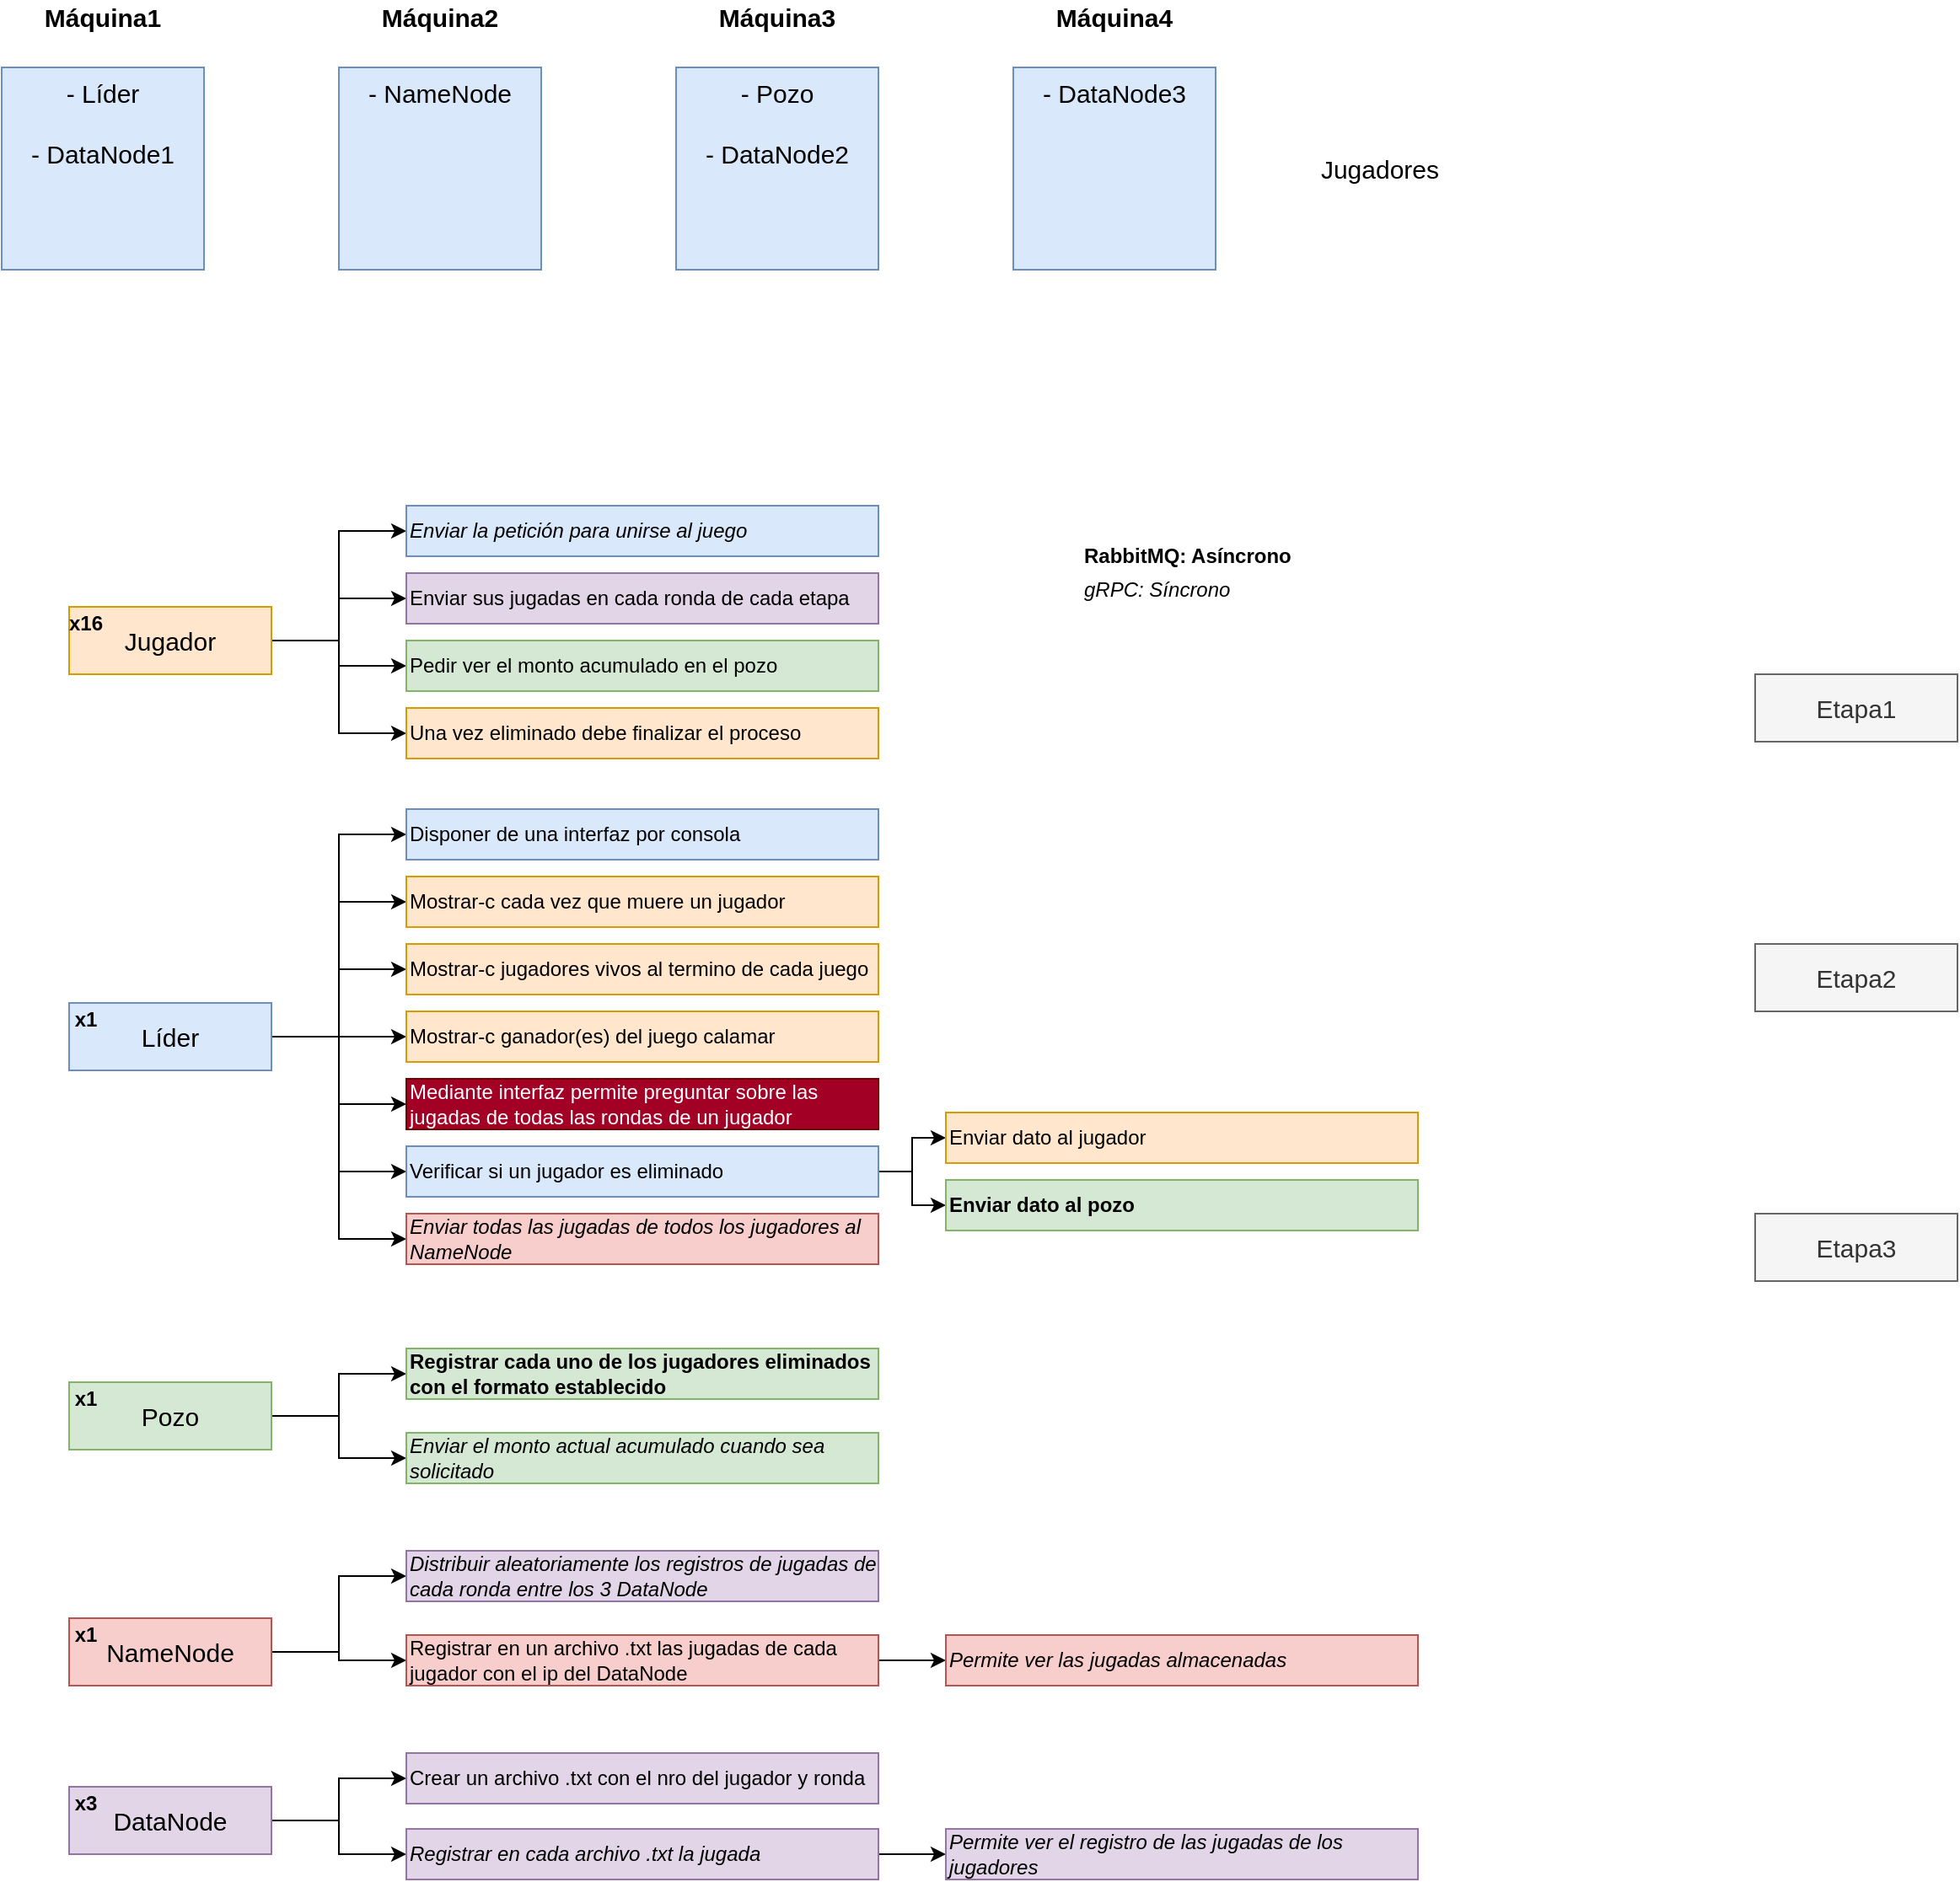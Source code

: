 <mxfile version="13.7.9" type="device"><diagram id="AY4dc6e10sY11S_UekSg" name="Página-1"><mxGraphModel dx="1080" dy="544" grid="1" gridSize="10" guides="1" tooltips="1" connect="1" arrows="1" fold="1" page="1" pageScale="1" pageWidth="4681" pageHeight="3300" math="0" shadow="0"><root><mxCell id="0"/><mxCell id="1" parent="0"/><mxCell id="e9qLt4-oA66z_KBG-B5x-2" value="Máquina1" style="text;html=1;strokeColor=none;fillColor=none;align=center;verticalAlign=middle;whiteSpace=wrap;rounded=0;fontSize=15;fontStyle=1" vertex="1" parent="1"><mxGeometry x="140" y="80" width="80" height="20" as="geometry"/></mxCell><mxCell id="e9qLt4-oA66z_KBG-B5x-3" value="Máquina2" style="text;html=1;strokeColor=none;fillColor=none;align=center;verticalAlign=middle;whiteSpace=wrap;rounded=0;fontSize=15;fontStyle=1" vertex="1" parent="1"><mxGeometry x="340" y="80" width="80" height="20" as="geometry"/></mxCell><mxCell id="e9qLt4-oA66z_KBG-B5x-4" value="Máquina3" style="text;html=1;strokeColor=none;fillColor=none;align=center;verticalAlign=middle;whiteSpace=wrap;rounded=0;fontSize=15;fontStyle=1" vertex="1" parent="1"><mxGeometry x="540" y="80" width="80" height="20" as="geometry"/></mxCell><mxCell id="e9qLt4-oA66z_KBG-B5x-5" value="Máquina4" style="text;html=1;strokeColor=none;fillColor=none;align=center;verticalAlign=middle;whiteSpace=wrap;rounded=0;fontSize=15;fontStyle=1" vertex="1" parent="1"><mxGeometry x="740" y="80" width="80" height="20" as="geometry"/></mxCell><mxCell id="e9qLt4-oA66z_KBG-B5x-6" value="- Líder&lt;br&gt;&lt;br&gt;- DataNode1" style="rounded=0;whiteSpace=wrap;html=1;fontSize=15;fontStyle=0;fillColor=#dae8fc;strokeColor=#6c8ebf;verticalAlign=top;" vertex="1" parent="1"><mxGeometry x="120" y="120" width="120" height="120" as="geometry"/></mxCell><mxCell id="e9qLt4-oA66z_KBG-B5x-7" value="- NameNode" style="rounded=0;whiteSpace=wrap;html=1;fontSize=15;fontStyle=0;fillColor=#dae8fc;strokeColor=#6c8ebf;verticalAlign=top;" vertex="1" parent="1"><mxGeometry x="320" y="120" width="120" height="120" as="geometry"/></mxCell><mxCell id="e9qLt4-oA66z_KBG-B5x-8" value="- Pozo&lt;br&gt;&lt;br&gt;- DataNode2" style="rounded=0;whiteSpace=wrap;html=1;fontSize=15;fontStyle=0;fillColor=#dae8fc;strokeColor=#6c8ebf;verticalAlign=top;" vertex="1" parent="1"><mxGeometry x="520" y="120" width="120" height="120" as="geometry"/></mxCell><mxCell id="e9qLt4-oA66z_KBG-B5x-9" value="- DataNode3" style="rounded=0;whiteSpace=wrap;html=1;fontSize=15;fontStyle=0;fillColor=#dae8fc;strokeColor=#6c8ebf;verticalAlign=top;" vertex="1" parent="1"><mxGeometry x="720" y="120" width="120" height="120" as="geometry"/></mxCell><mxCell id="e9qLt4-oA66z_KBG-B5x-10" value="Jugadores" style="text;html=1;strokeColor=none;fillColor=none;align=center;verticalAlign=middle;whiteSpace=wrap;rounded=0;fontSize=15;" vertex="1" parent="1"><mxGeometry x="900" y="170" width="75" height="20" as="geometry"/></mxCell><mxCell id="e9qLt4-oA66z_KBG-B5x-45" style="edgeStyle=orthogonalEdgeStyle;rounded=0;orthogonalLoop=1;jettySize=auto;html=1;exitX=1;exitY=0.5;exitDx=0;exitDy=0;entryX=0;entryY=0.5;entryDx=0;entryDy=0;fontSize=12;" edge="1" parent="1" source="e9qLt4-oA66z_KBG-B5x-11" target="e9qLt4-oA66z_KBG-B5x-33"><mxGeometry relative="1" as="geometry"/></mxCell><mxCell id="e9qLt4-oA66z_KBG-B5x-46" style="edgeStyle=orthogonalEdgeStyle;rounded=0;orthogonalLoop=1;jettySize=auto;html=1;exitX=1;exitY=0.5;exitDx=0;exitDy=0;entryX=0;entryY=0.5;entryDx=0;entryDy=0;fontSize=12;" edge="1" parent="1" source="e9qLt4-oA66z_KBG-B5x-11" target="e9qLt4-oA66z_KBG-B5x-35"><mxGeometry relative="1" as="geometry"/></mxCell><mxCell id="e9qLt4-oA66z_KBG-B5x-47" style="edgeStyle=orthogonalEdgeStyle;rounded=0;orthogonalLoop=1;jettySize=auto;html=1;exitX=1;exitY=0.5;exitDx=0;exitDy=0;entryX=0;entryY=0.5;entryDx=0;entryDy=0;fontSize=12;" edge="1" parent="1" source="e9qLt4-oA66z_KBG-B5x-11" target="e9qLt4-oA66z_KBG-B5x-36"><mxGeometry relative="1" as="geometry"/></mxCell><mxCell id="e9qLt4-oA66z_KBG-B5x-48" style="edgeStyle=orthogonalEdgeStyle;rounded=0;orthogonalLoop=1;jettySize=auto;html=1;exitX=1;exitY=0.5;exitDx=0;exitDy=0;entryX=0;entryY=0.5;entryDx=0;entryDy=0;fontSize=12;" edge="1" parent="1" source="e9qLt4-oA66z_KBG-B5x-11" target="e9qLt4-oA66z_KBG-B5x-37"><mxGeometry relative="1" as="geometry"/></mxCell><mxCell id="e9qLt4-oA66z_KBG-B5x-49" style="edgeStyle=orthogonalEdgeStyle;rounded=0;orthogonalLoop=1;jettySize=auto;html=1;exitX=1;exitY=0.5;exitDx=0;exitDy=0;entryX=0;entryY=0.5;entryDx=0;entryDy=0;fontSize=12;" edge="1" parent="1" source="e9qLt4-oA66z_KBG-B5x-11" target="e9qLt4-oA66z_KBG-B5x-38"><mxGeometry relative="1" as="geometry"/></mxCell><mxCell id="e9qLt4-oA66z_KBG-B5x-50" style="edgeStyle=orthogonalEdgeStyle;rounded=0;orthogonalLoop=1;jettySize=auto;html=1;exitX=1;exitY=0.5;exitDx=0;exitDy=0;entryX=0;entryY=0.5;entryDx=0;entryDy=0;fontSize=12;" edge="1" parent="1" source="e9qLt4-oA66z_KBG-B5x-11" target="e9qLt4-oA66z_KBG-B5x-39"><mxGeometry relative="1" as="geometry"/></mxCell><mxCell id="e9qLt4-oA66z_KBG-B5x-51" style="edgeStyle=orthogonalEdgeStyle;rounded=0;orthogonalLoop=1;jettySize=auto;html=1;exitX=1;exitY=0.5;exitDx=0;exitDy=0;entryX=0;entryY=0.5;entryDx=0;entryDy=0;fontSize=12;" edge="1" parent="1" source="e9qLt4-oA66z_KBG-B5x-11" target="e9qLt4-oA66z_KBG-B5x-44"><mxGeometry relative="1" as="geometry"/></mxCell><mxCell id="e9qLt4-oA66z_KBG-B5x-11" value="Líder" style="rounded=0;whiteSpace=wrap;html=1;fontSize=15;fillColor=#dae8fc;strokeColor=#6c8ebf;" vertex="1" parent="1"><mxGeometry x="160" y="675" width="120" height="40" as="geometry"/></mxCell><mxCell id="e9qLt4-oA66z_KBG-B5x-58" style="edgeStyle=orthogonalEdgeStyle;rounded=0;orthogonalLoop=1;jettySize=auto;html=1;exitX=1;exitY=0.5;exitDx=0;exitDy=0;entryX=0;entryY=0.5;entryDx=0;entryDy=0;fontSize=12;" edge="1" parent="1" source="e9qLt4-oA66z_KBG-B5x-12" target="e9qLt4-oA66z_KBG-B5x-56"><mxGeometry relative="1" as="geometry"/></mxCell><mxCell id="e9qLt4-oA66z_KBG-B5x-62" style="edgeStyle=orthogonalEdgeStyle;rounded=0;orthogonalLoop=1;jettySize=auto;html=1;exitX=1;exitY=0.5;exitDx=0;exitDy=0;entryX=0;entryY=0.5;entryDx=0;entryDy=0;fontSize=12;" edge="1" parent="1" source="e9qLt4-oA66z_KBG-B5x-12" target="e9qLt4-oA66z_KBG-B5x-55"><mxGeometry relative="1" as="geometry"/></mxCell><mxCell id="e9qLt4-oA66z_KBG-B5x-12" value="Pozo" style="rounded=0;whiteSpace=wrap;html=1;fontSize=15;fillColor=#d5e8d4;strokeColor=#82b366;" vertex="1" parent="1"><mxGeometry x="160" y="900" width="120" height="40" as="geometry"/></mxCell><mxCell id="e9qLt4-oA66z_KBG-B5x-24" style="edgeStyle=orthogonalEdgeStyle;rounded=0;orthogonalLoop=1;jettySize=auto;html=1;exitX=1;exitY=0.5;exitDx=0;exitDy=0;entryX=0;entryY=0.5;entryDx=0;entryDy=0;fontSize=12;" edge="1" parent="1" source="e9qLt4-oA66z_KBG-B5x-13" target="e9qLt4-oA66z_KBG-B5x-17"><mxGeometry relative="1" as="geometry"/></mxCell><mxCell id="e9qLt4-oA66z_KBG-B5x-27" style="edgeStyle=orthogonalEdgeStyle;rounded=0;orthogonalLoop=1;jettySize=auto;html=1;exitX=1;exitY=0.5;exitDx=0;exitDy=0;entryX=0;entryY=0.5;entryDx=0;entryDy=0;fontSize=12;" edge="1" parent="1" source="e9qLt4-oA66z_KBG-B5x-13" target="e9qLt4-oA66z_KBG-B5x-25"><mxGeometry relative="1" as="geometry"/></mxCell><mxCell id="e9qLt4-oA66z_KBG-B5x-31" style="edgeStyle=orthogonalEdgeStyle;rounded=0;orthogonalLoop=1;jettySize=auto;html=1;exitX=1;exitY=0.5;exitDx=0;exitDy=0;fontSize=12;" edge="1" parent="1" source="e9qLt4-oA66z_KBG-B5x-13" target="e9qLt4-oA66z_KBG-B5x-30"><mxGeometry relative="1" as="geometry"/></mxCell><mxCell id="e9qLt4-oA66z_KBG-B5x-32" style="edgeStyle=orthogonalEdgeStyle;rounded=0;orthogonalLoop=1;jettySize=auto;html=1;exitX=1;exitY=0.5;exitDx=0;exitDy=0;entryX=0;entryY=0.5;entryDx=0;entryDy=0;fontSize=12;" edge="1" parent="1" source="e9qLt4-oA66z_KBG-B5x-13" target="e9qLt4-oA66z_KBG-B5x-29"><mxGeometry relative="1" as="geometry"/></mxCell><mxCell id="e9qLt4-oA66z_KBG-B5x-13" value="Jugador" style="rounded=0;whiteSpace=wrap;html=1;fontSize=15;fillColor=#ffe6cc;strokeColor=#d79b00;" vertex="1" parent="1"><mxGeometry x="160" y="440" width="120" height="40" as="geometry"/></mxCell><mxCell id="e9qLt4-oA66z_KBG-B5x-60" style="edgeStyle=orthogonalEdgeStyle;rounded=0;orthogonalLoop=1;jettySize=auto;html=1;exitX=1;exitY=0.5;exitDx=0;exitDy=0;entryX=0;entryY=0.5;entryDx=0;entryDy=0;fontSize=12;" edge="1" parent="1" source="e9qLt4-oA66z_KBG-B5x-14" target="e9qLt4-oA66z_KBG-B5x-59"><mxGeometry relative="1" as="geometry"/></mxCell><mxCell id="e9qLt4-oA66z_KBG-B5x-63" style="edgeStyle=orthogonalEdgeStyle;rounded=0;orthogonalLoop=1;jettySize=auto;html=1;exitX=1;exitY=0.5;exitDx=0;exitDy=0;fontSize=12;" edge="1" parent="1" source="e9qLt4-oA66z_KBG-B5x-14" target="e9qLt4-oA66z_KBG-B5x-61"><mxGeometry relative="1" as="geometry"/></mxCell><mxCell id="e9qLt4-oA66z_KBG-B5x-14" value="NameNode" style="rounded=0;whiteSpace=wrap;html=1;fontSize=15;fillColor=#f8cecc;strokeColor=#b85450;" vertex="1" parent="1"><mxGeometry x="160" y="1040" width="120" height="40" as="geometry"/></mxCell><mxCell id="e9qLt4-oA66z_KBG-B5x-68" style="edgeStyle=orthogonalEdgeStyle;rounded=0;orthogonalLoop=1;jettySize=auto;html=1;exitX=1;exitY=0.5;exitDx=0;exitDy=0;entryX=0;entryY=0.5;entryDx=0;entryDy=0;fontSize=12;" edge="1" parent="1" source="e9qLt4-oA66z_KBG-B5x-15" target="e9qLt4-oA66z_KBG-B5x-66"><mxGeometry relative="1" as="geometry"/></mxCell><mxCell id="e9qLt4-oA66z_KBG-B5x-69" style="edgeStyle=orthogonalEdgeStyle;rounded=0;orthogonalLoop=1;jettySize=auto;html=1;exitX=1;exitY=0.5;exitDx=0;exitDy=0;entryX=0;entryY=0.5;entryDx=0;entryDy=0;fontSize=12;" edge="1" parent="1" source="e9qLt4-oA66z_KBG-B5x-15" target="e9qLt4-oA66z_KBG-B5x-67"><mxGeometry relative="1" as="geometry"/></mxCell><mxCell id="e9qLt4-oA66z_KBG-B5x-15" value="DataNode" style="rounded=0;whiteSpace=wrap;html=1;fontSize=15;fillColor=#e1d5e7;strokeColor=#9673a6;" vertex="1" parent="1"><mxGeometry x="160" y="1140" width="120" height="40" as="geometry"/></mxCell><mxCell id="e9qLt4-oA66z_KBG-B5x-17" value="Enviar la petición para unirse al juego" style="rounded=0;whiteSpace=wrap;html=1;fontSize=12;align=left;fillColor=#dae8fc;strokeColor=#6c8ebf;fontStyle=2" vertex="1" parent="1"><mxGeometry x="360" y="380" width="280" height="30" as="geometry"/></mxCell><mxCell id="e9qLt4-oA66z_KBG-B5x-19" value="x16" style="text;html=1;strokeColor=none;fillColor=none;align=center;verticalAlign=middle;whiteSpace=wrap;rounded=0;fontSize=12;fontStyle=1" vertex="1" parent="1"><mxGeometry x="160" y="440" width="20" height="20" as="geometry"/></mxCell><mxCell id="e9qLt4-oA66z_KBG-B5x-20" value="x1" style="text;html=1;strokeColor=none;fillColor=none;align=center;verticalAlign=middle;whiteSpace=wrap;rounded=0;fontSize=12;fontStyle=1" vertex="1" parent="1"><mxGeometry x="160" y="675" width="20" height="20" as="geometry"/></mxCell><mxCell id="e9qLt4-oA66z_KBG-B5x-21" value="x1" style="text;html=1;strokeColor=none;fillColor=none;align=center;verticalAlign=middle;whiteSpace=wrap;rounded=0;fontSize=12;fontStyle=1" vertex="1" parent="1"><mxGeometry x="160" y="900" width="20" height="20" as="geometry"/></mxCell><mxCell id="e9qLt4-oA66z_KBG-B5x-22" value="x1" style="text;html=1;strokeColor=none;fillColor=none;align=center;verticalAlign=middle;whiteSpace=wrap;rounded=0;fontSize=12;fontStyle=1" vertex="1" parent="1"><mxGeometry x="160" y="1040" width="20" height="20" as="geometry"/></mxCell><mxCell id="e9qLt4-oA66z_KBG-B5x-23" value="x3" style="text;html=1;strokeColor=none;fillColor=none;align=center;verticalAlign=middle;whiteSpace=wrap;rounded=0;fontSize=12;fontStyle=1" vertex="1" parent="1"><mxGeometry x="160" y="1140" width="20" height="20" as="geometry"/></mxCell><mxCell id="e9qLt4-oA66z_KBG-B5x-25" value="Enviar sus jugadas en cada ronda de cada etapa" style="rounded=0;whiteSpace=wrap;html=1;fontSize=12;align=left;fillColor=#e1d5e7;strokeColor=#9673a6;" vertex="1" parent="1"><mxGeometry x="360" y="420" width="280" height="30" as="geometry"/></mxCell><mxCell id="e9qLt4-oA66z_KBG-B5x-29" value="Una vez eliminado debe finalizar el proceso" style="rounded=0;whiteSpace=wrap;html=1;fontSize=12;align=left;fillColor=#ffe6cc;strokeColor=#d79b00;" vertex="1" parent="1"><mxGeometry x="360" y="500" width="280" height="30" as="geometry"/></mxCell><mxCell id="e9qLt4-oA66z_KBG-B5x-30" value="Pedir ver el monto acumulado en el pozo" style="rounded=0;whiteSpace=wrap;html=1;fontSize=12;align=left;fillColor=#d5e8d4;strokeColor=#82b366;" vertex="1" parent="1"><mxGeometry x="360" y="460" width="280" height="30" as="geometry"/></mxCell><mxCell id="e9qLt4-oA66z_KBG-B5x-33" value="Disponer de una interfaz por consola" style="rounded=0;whiteSpace=wrap;html=1;fontSize=12;align=left;fillColor=#dae8fc;strokeColor=#6c8ebf;" vertex="1" parent="1"><mxGeometry x="360" y="560" width="280" height="30" as="geometry"/></mxCell><mxCell id="e9qLt4-oA66z_KBG-B5x-35" value="Mostrar-c cada vez que muere un jugador" style="rounded=0;whiteSpace=wrap;html=1;fontSize=12;align=left;fillColor=#ffe6cc;strokeColor=#d79b00;" vertex="1" parent="1"><mxGeometry x="360" y="600" width="280" height="30" as="geometry"/></mxCell><mxCell id="e9qLt4-oA66z_KBG-B5x-36" value="Mostrar-c jugadores vivos al termino de cada juego" style="rounded=0;whiteSpace=wrap;html=1;fontSize=12;align=left;fillColor=#ffe6cc;strokeColor=#d79b00;" vertex="1" parent="1"><mxGeometry x="360" y="640" width="280" height="30" as="geometry"/></mxCell><mxCell id="e9qLt4-oA66z_KBG-B5x-37" value="Mostrar-c ganador(es) del juego calamar" style="rounded=0;whiteSpace=wrap;html=1;fontSize=12;align=left;fillColor=#ffe6cc;strokeColor=#d79b00;" vertex="1" parent="1"><mxGeometry x="360" y="680" width="280" height="30" as="geometry"/></mxCell><mxCell id="e9qLt4-oA66z_KBG-B5x-38" value="Mediante interfaz permite preguntar sobre las jugadas de todas las rondas de un jugador" style="rounded=0;whiteSpace=wrap;html=1;fontSize=12;align=left;fillColor=#a20025;strokeColor=#6F0000;fontColor=#ffffff;" vertex="1" parent="1"><mxGeometry x="360" y="720" width="280" height="30" as="geometry"/></mxCell><mxCell id="e9qLt4-oA66z_KBG-B5x-42" style="edgeStyle=orthogonalEdgeStyle;rounded=0;orthogonalLoop=1;jettySize=auto;html=1;entryX=0;entryY=0.5;entryDx=0;entryDy=0;fontSize=12;" edge="1" parent="1" source="e9qLt4-oA66z_KBG-B5x-39" target="e9qLt4-oA66z_KBG-B5x-40"><mxGeometry relative="1" as="geometry"/></mxCell><mxCell id="e9qLt4-oA66z_KBG-B5x-43" style="edgeStyle=orthogonalEdgeStyle;rounded=0;orthogonalLoop=1;jettySize=auto;html=1;entryX=0;entryY=0.5;entryDx=0;entryDy=0;fontSize=12;" edge="1" parent="1" source="e9qLt4-oA66z_KBG-B5x-39" target="e9qLt4-oA66z_KBG-B5x-41"><mxGeometry relative="1" as="geometry"/></mxCell><mxCell id="e9qLt4-oA66z_KBG-B5x-39" value="Verificar si un jugador es eliminado" style="rounded=0;whiteSpace=wrap;html=1;fontSize=12;align=left;fillColor=#dae8fc;strokeColor=#6c8ebf;" vertex="1" parent="1"><mxGeometry x="360" y="760" width="280" height="30" as="geometry"/></mxCell><mxCell id="e9qLt4-oA66z_KBG-B5x-40" value="Enviar dato al jugador" style="rounded=0;whiteSpace=wrap;html=1;fontSize=12;align=left;fillColor=#ffe6cc;strokeColor=#d79b00;" vertex="1" parent="1"><mxGeometry x="680" y="740" width="280" height="30" as="geometry"/></mxCell><mxCell id="e9qLt4-oA66z_KBG-B5x-41" value="Enviar dato al pozo" style="rounded=0;whiteSpace=wrap;html=1;fontSize=12;align=left;fillColor=#d5e8d4;strokeColor=#82b366;fontStyle=1" vertex="1" parent="1"><mxGeometry x="680" y="780" width="280" height="30" as="geometry"/></mxCell><mxCell id="e9qLt4-oA66z_KBG-B5x-44" value="Enviar todas las jugadas de todos los jugadores al NameNode" style="rounded=0;whiteSpace=wrap;html=1;fontSize=12;align=left;fillColor=#f8cecc;strokeColor=#b85450;fontStyle=2" vertex="1" parent="1"><mxGeometry x="360" y="800" width="280" height="30" as="geometry"/></mxCell><mxCell id="e9qLt4-oA66z_KBG-B5x-52" value="RabbitMQ: Asíncrono" style="text;html=1;strokeColor=none;fillColor=none;align=left;verticalAlign=middle;whiteSpace=wrap;rounded=0;fontSize=12;fontStyle=1" vertex="1" parent="1"><mxGeometry x="760" y="400" width="140" height="20" as="geometry"/></mxCell><mxCell id="e9qLt4-oA66z_KBG-B5x-53" value="gRPC: Síncrono" style="text;html=1;strokeColor=none;fillColor=none;align=left;verticalAlign=middle;whiteSpace=wrap;rounded=0;fontSize=12;fontStyle=2" vertex="1" parent="1"><mxGeometry x="760" y="420" width="130" height="20" as="geometry"/></mxCell><mxCell id="e9qLt4-oA66z_KBG-B5x-55" value="Registrar cada uno de los jugadores eliminados con el formato establecido" style="rounded=0;whiteSpace=wrap;html=1;fontSize=12;align=left;fontStyle=1;fillColor=#d5e8d4;strokeColor=#82b366;" vertex="1" parent="1"><mxGeometry x="360" y="880" width="280" height="30" as="geometry"/></mxCell><mxCell id="e9qLt4-oA66z_KBG-B5x-56" value="Enviar el monto actual acumulado cuando sea solicitado" style="rounded=0;whiteSpace=wrap;html=1;fontSize=12;align=left;fontStyle=2;fillColor=#d5e8d4;strokeColor=#82b366;" vertex="1" parent="1"><mxGeometry x="360" y="930" width="280" height="30" as="geometry"/></mxCell><mxCell id="e9qLt4-oA66z_KBG-B5x-59" value="Distribuir aleatoriamente los registros de jugadas de cada ronda entre los 3 DataNode" style="rounded=0;whiteSpace=wrap;html=1;fontSize=12;align=left;fontStyle=2;fillColor=#e1d5e7;strokeColor=#9673a6;" vertex="1" parent="1"><mxGeometry x="360" y="1000" width="280" height="30" as="geometry"/></mxCell><mxCell id="e9qLt4-oA66z_KBG-B5x-65" style="edgeStyle=orthogonalEdgeStyle;rounded=0;orthogonalLoop=1;jettySize=auto;html=1;exitX=1;exitY=0.5;exitDx=0;exitDy=0;entryX=0;entryY=0.5;entryDx=0;entryDy=0;fontSize=12;" edge="1" parent="1" source="e9qLt4-oA66z_KBG-B5x-61" target="e9qLt4-oA66z_KBG-B5x-64"><mxGeometry relative="1" as="geometry"/></mxCell><mxCell id="e9qLt4-oA66z_KBG-B5x-61" value="Registrar en un archivo .txt las jugadas de cada jugador con el ip del DataNode" style="rounded=0;whiteSpace=wrap;html=1;fontSize=12;align=left;fontStyle=0;fillColor=#f8cecc;strokeColor=#b85450;" vertex="1" parent="1"><mxGeometry x="360" y="1050" width="280" height="30" as="geometry"/></mxCell><mxCell id="e9qLt4-oA66z_KBG-B5x-64" value="Permite ver las jugadas almacenadas" style="rounded=0;whiteSpace=wrap;html=1;fontSize=12;align=left;fontStyle=2;fillColor=#f8cecc;strokeColor=#b85450;" vertex="1" parent="1"><mxGeometry x="680" y="1050" width="280" height="30" as="geometry"/></mxCell><mxCell id="e9qLt4-oA66z_KBG-B5x-66" value="Crear un archivo .txt con el nro del jugador y ronda" style="rounded=0;whiteSpace=wrap;html=1;fontSize=12;align=left;fontStyle=0;fillColor=#e1d5e7;strokeColor=#9673a6;" vertex="1" parent="1"><mxGeometry x="360" y="1120" width="280" height="30" as="geometry"/></mxCell><mxCell id="e9qLt4-oA66z_KBG-B5x-71" style="edgeStyle=orthogonalEdgeStyle;rounded=0;orthogonalLoop=1;jettySize=auto;html=1;exitX=1;exitY=0.5;exitDx=0;exitDy=0;entryX=0;entryY=0.5;entryDx=0;entryDy=0;fontSize=12;" edge="1" parent="1" source="e9qLt4-oA66z_KBG-B5x-67" target="e9qLt4-oA66z_KBG-B5x-70"><mxGeometry relative="1" as="geometry"/></mxCell><mxCell id="e9qLt4-oA66z_KBG-B5x-67" value="Registrar en cada archivo .txt la jugada" style="rounded=0;whiteSpace=wrap;html=1;fontSize=12;align=left;fontStyle=2;fillColor=#e1d5e7;strokeColor=#9673a6;" vertex="1" parent="1"><mxGeometry x="360" y="1165" width="280" height="30" as="geometry"/></mxCell><mxCell id="e9qLt4-oA66z_KBG-B5x-70" value="Permite ver el registro de las jugadas de los jugadores" style="rounded=0;whiteSpace=wrap;html=1;fontSize=12;align=left;fontStyle=2;fillColor=#e1d5e7;strokeColor=#9673a6;" vertex="1" parent="1"><mxGeometry x="680" y="1165" width="280" height="30" as="geometry"/></mxCell><mxCell id="e9qLt4-oA66z_KBG-B5x-72" value="Etapa1" style="rounded=0;whiteSpace=wrap;html=1;fontSize=15;fillColor=#f5f5f5;strokeColor=#666666;fontColor=#333333;" vertex="1" parent="1"><mxGeometry x="1160" y="480" width="120" height="40" as="geometry"/></mxCell><mxCell id="e9qLt4-oA66z_KBG-B5x-73" value="Etapa2" style="rounded=0;whiteSpace=wrap;html=1;fontSize=15;fillColor=#f5f5f5;strokeColor=#666666;fontColor=#333333;" vertex="1" parent="1"><mxGeometry x="1160" y="640" width="120" height="40" as="geometry"/></mxCell><mxCell id="e9qLt4-oA66z_KBG-B5x-74" value="Etapa3" style="rounded=0;whiteSpace=wrap;html=1;fontSize=15;fillColor=#f5f5f5;strokeColor=#666666;fontColor=#333333;" vertex="1" parent="1"><mxGeometry x="1160" y="800" width="120" height="40" as="geometry"/></mxCell></root></mxGraphModel></diagram></mxfile>